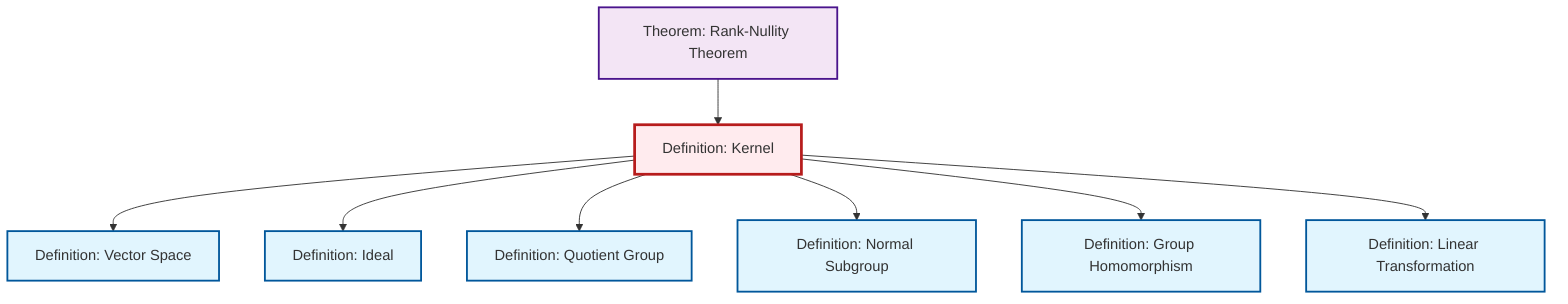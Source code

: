 graph TD
    classDef definition fill:#e1f5fe,stroke:#01579b,stroke-width:2px
    classDef theorem fill:#f3e5f5,stroke:#4a148c,stroke-width:2px
    classDef axiom fill:#fff3e0,stroke:#e65100,stroke-width:2px
    classDef example fill:#e8f5e9,stroke:#1b5e20,stroke-width:2px
    classDef current fill:#ffebee,stroke:#b71c1c,stroke-width:3px
    thm-rank-nullity["Theorem: Rank-Nullity Theorem"]:::theorem
    def-kernel["Definition: Kernel"]:::definition
    def-quotient-group["Definition: Quotient Group"]:::definition
    def-linear-transformation["Definition: Linear Transformation"]:::definition
    def-homomorphism["Definition: Group Homomorphism"]:::definition
    def-normal-subgroup["Definition: Normal Subgroup"]:::definition
    def-vector-space["Definition: Vector Space"]:::definition
    def-ideal["Definition: Ideal"]:::definition
    def-kernel --> def-vector-space
    def-kernel --> def-ideal
    def-kernel --> def-quotient-group
    def-kernel --> def-normal-subgroup
    thm-rank-nullity --> def-kernel
    def-kernel --> def-homomorphism
    def-kernel --> def-linear-transformation
    class def-kernel current